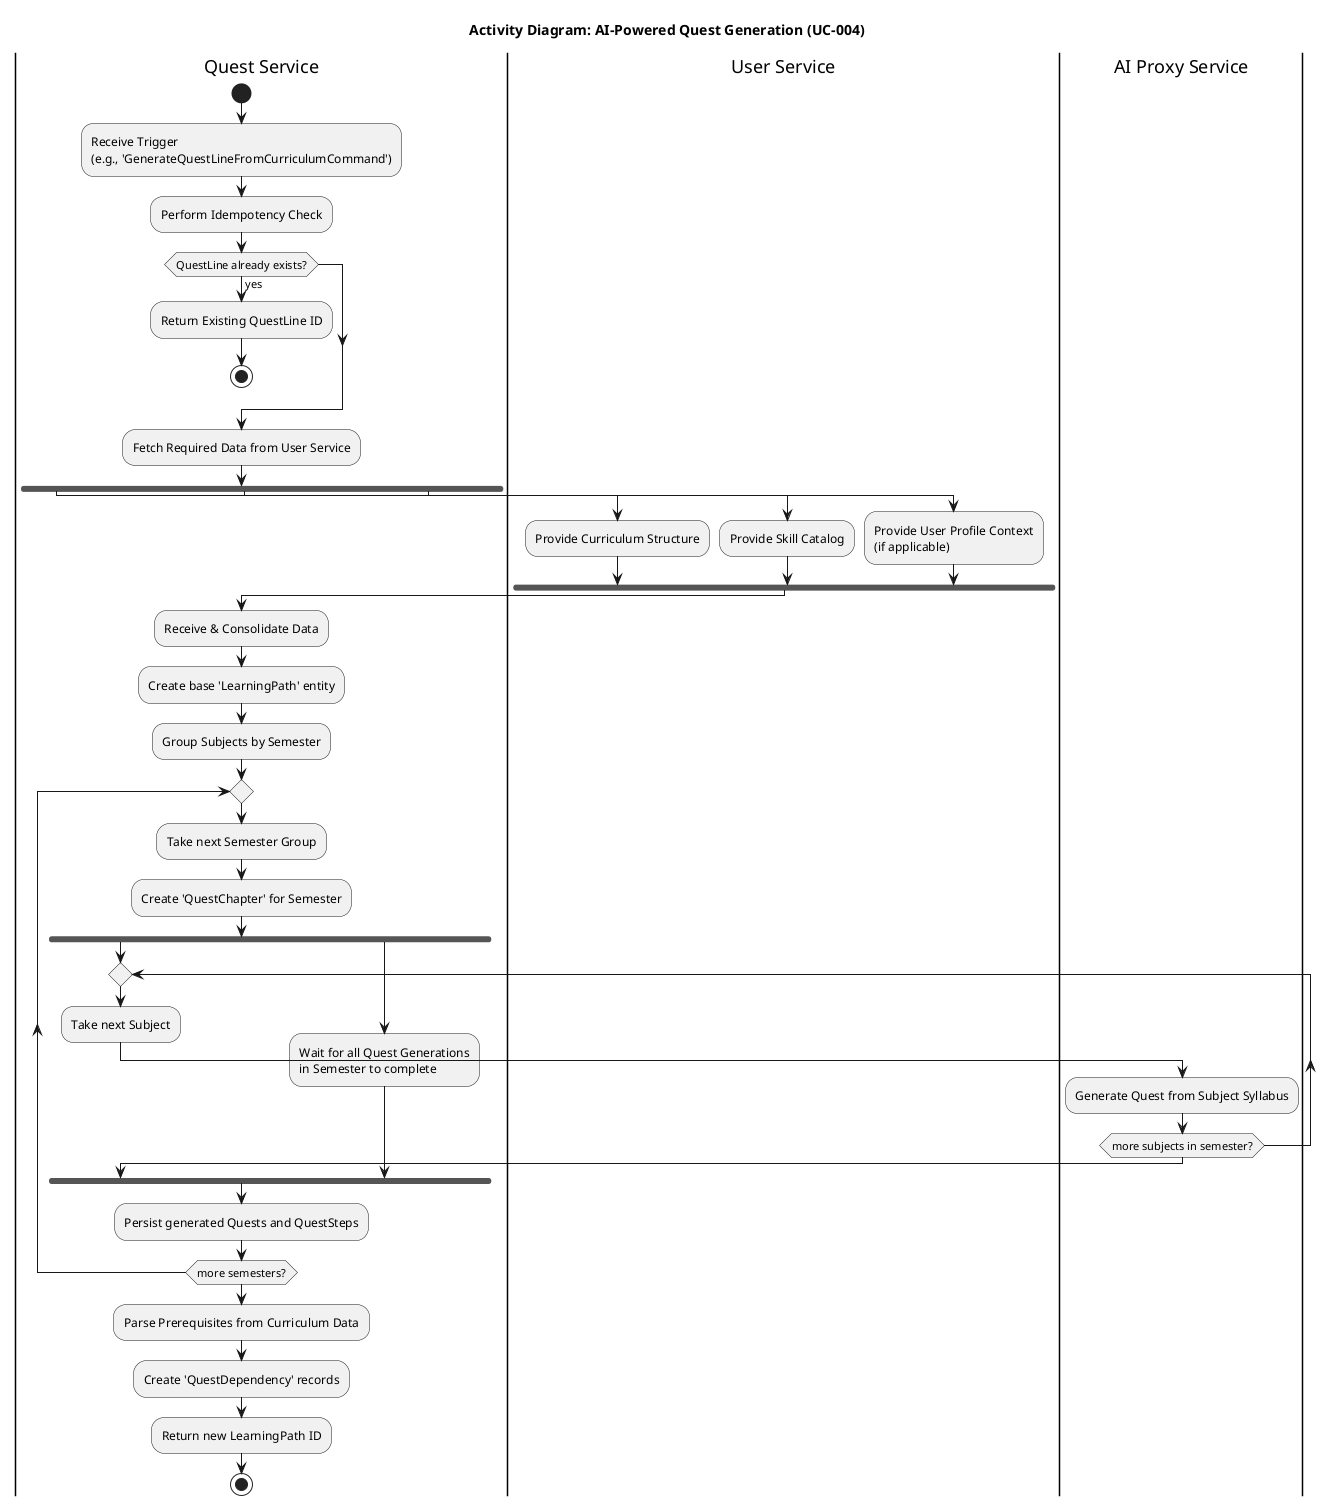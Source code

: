 ' File Path: /docs/srs/diagrams/activity/ai-quest-generation-activity-diagram.puml
@startuml
title "Activity Diagram: AI-Powered Quest Generation (UC-004)"

|Quest Service|
start
:Receive Trigger\n(e.g., 'GenerateQuestLineFromCurriculumCommand');
:Perform Idempotency Check;
if (QuestLine already exists?) then (yes)
  :Return Existing QuestLine ID;
  stop
endif

|User Service|
|Quest Service|
:Fetch Required Data from User Service;
fork
  |User Service|
  :Provide Curriculum Structure;
fork again
  |User Service|
  :Provide Skill Catalog;
fork again
  |User Service|
  :Provide User Profile Context\n(if applicable);
endfork

|Quest Service|
:Receive & Consolidate Data;
:Create base 'LearningPath' entity;
:Group Subjects by Semester;

repeat
  :Take next Semester Group;
  :Create 'QuestChapter' for Semester;
  
  fork
    repeat
      :Take next Subject;
      |AI Proxy Service|
      :Generate Quest from Subject Syllabus;
    repeat while (more subjects in semester?)
  fork again
    |Quest Service|
    :Wait for all Quest Generations\nin Semester to complete;
  end fork
  
  :Persist generated Quests and QuestSteps;
repeat while (more semesters?)

:Parse Prerequisites from Curriculum Data;
:Create 'QuestDependency' records;
:Return new LearningPath ID;
stop

@enduml
